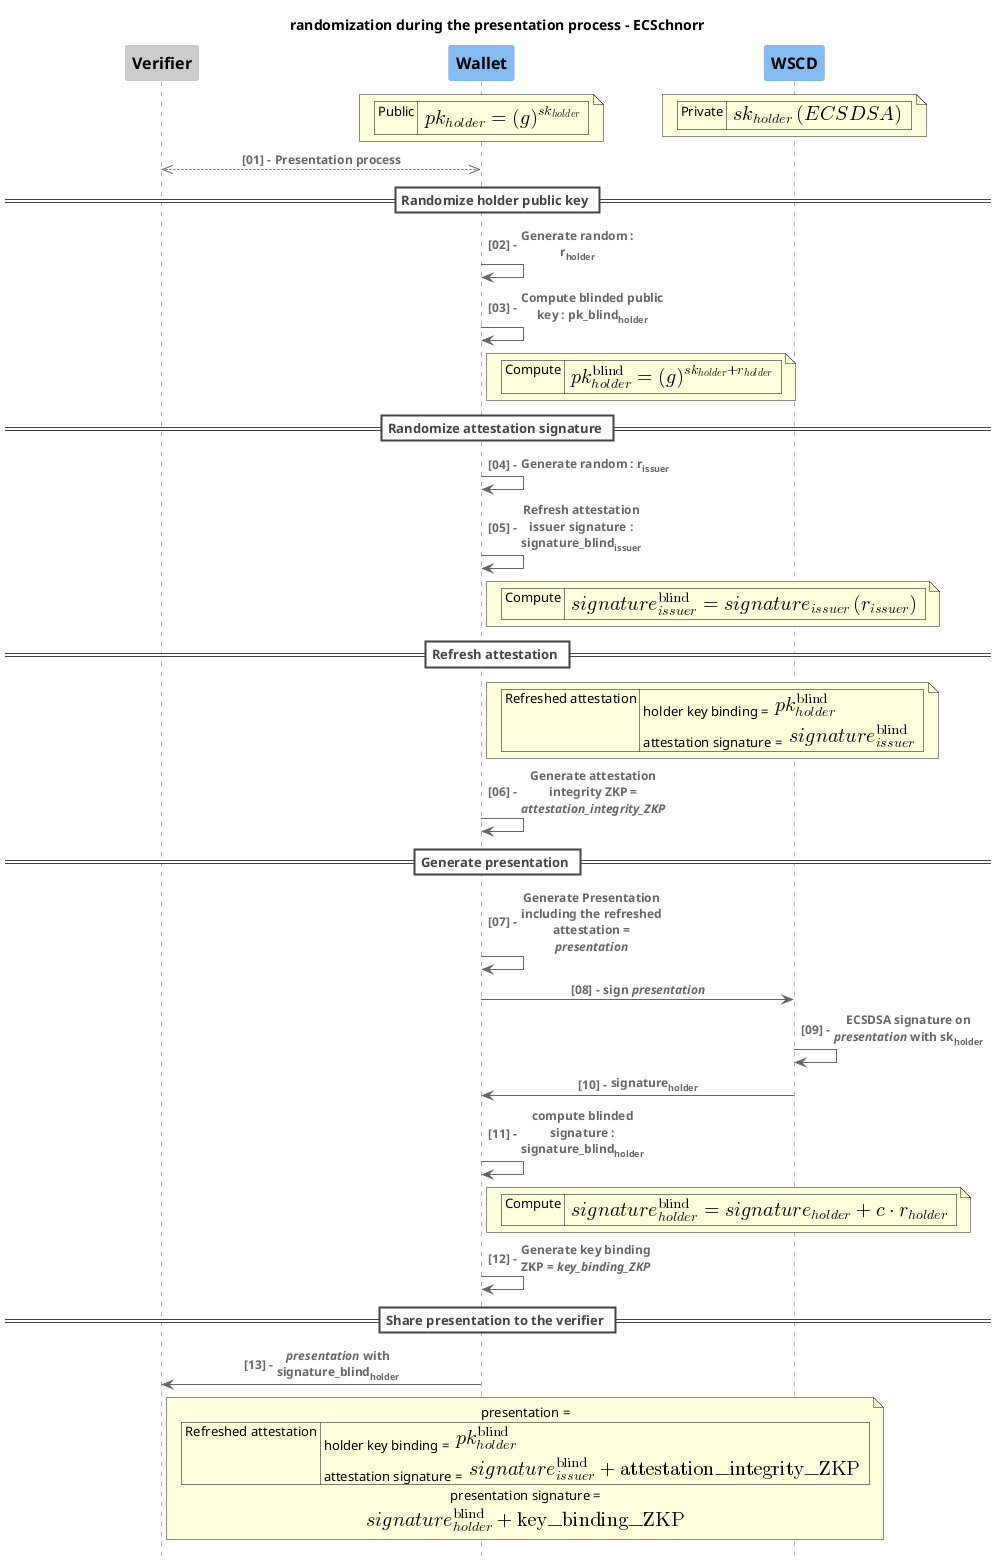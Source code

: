 @startuml 1/blind-holder-ecsdsa-presentation
title randomization during the presentation process - ECSchnorr

!include <c4/C4_Context.puml>
!include <c4/C4_Container.puml>
!include <c4/C4_Component.puml>
!include <c4/C4_Dynamic.puml>
!include <c4/C4_Sequence.puml>
!include <office/Users/user.puml>
!include <office/Users/mobile_user.puml>

skinparam ParticipantPadding 120

HIDE_STEREOTYPE()
autonumber "<b>[00] - "

Component_Ext(verifier, "Verifier")
Component(wallet, "Wallet")
Component(se, "WSCD")

note over wallet
| Public | <math>pk_(holder)=(g)^(sk_(holder))</math> |
end note
/note over se
| Private | <math>sk_(holder) (ECSDSA)</math> |
end note


BiRel(verifier, wallet, "Presentation process")

== Randomize holder public key ==
Rel(wallet, wallet, "Generate random : r<sub>holder</sub>")
Rel(wallet, wallet, "Compute blinded public key : pk_blind<sub>holder</sub>")
note right wallet
| Compute | <math>pk_(holder)^("blind") = (g)^(sk_(holder)+r_(holder))</math> |
end note

== Randomize attestation signature ==
Rel(wallet, wallet, "Generate random : r<sub>issuer</sub>")
Rel(wallet, wallet, "Refresh attestation issuer signature : signature_blind<sub>issuer</sub>")
note right wallet
| Compute | <math>signature_(issuer)^("blind") = signature_(issuer)(r_(issuer)) </math> |
end note

== Refresh attestation ==
note right wallet
| Refreshed attestation | holder key binding = <math>pk_(holder)^("blind")</math> \n attestation signature = <math>signature_(issuer)^("blind")</math> |
end note
Rel(wallet, wallet, "Generate attestation integrity ZKP = //attestation_integrity_ZKP//")

== Generate presentation ==
Rel(wallet, wallet, "Generate Presentation including the refreshed attestation = //presentation//")
Rel(wallet, se, "sign //presentation//")
Rel(se, se, "ECSDSA signature on //presentation// with sk<sub>holder</sub>")
Rel(se, wallet, "signature<sub>holder</sub>")
Rel(wallet, wallet, "compute blinded signature : signature_blind<sub>holder</sub>")
note right wallet
| Compute | <math>signature_(holder)^("blind") = signature_(holder) + c * r_(holder)</math> |
end note
Rel(wallet, wallet, "Generate key binding ZKP = //key_binding_ZKP//")

== Share presentation to the verifier ==
Rel(wallet, verifier, "//presentation// with signature_blind<sub>holder</sub>")
note right verifier
    presentation =  
    | Refreshed attestation | holder key binding = <math>pk_(holder)^("blind")</math> \n attestation signature = <math>signature_(issuer)^("blind") + "attestation_integrity_ZKP"</math> |
    presentation signature = <math>signature_(holder)^("blind") + "key_binding_ZKP"</math> 
end note
@enduml